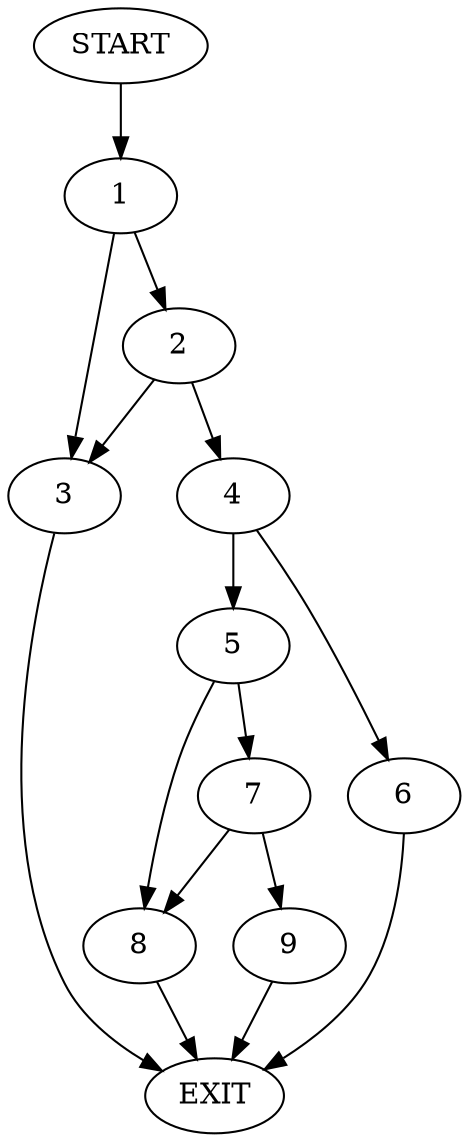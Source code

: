 digraph {
0 [label="START"]
10 [label="EXIT"]
0 -> 1
1 -> 2
1 -> 3
3 -> 10
2 -> 4
2 -> 3
4 -> 5
4 -> 6
5 -> 7
5 -> 8
6 -> 10
7 -> 9
7 -> 8
8 -> 10
9 -> 10
}
